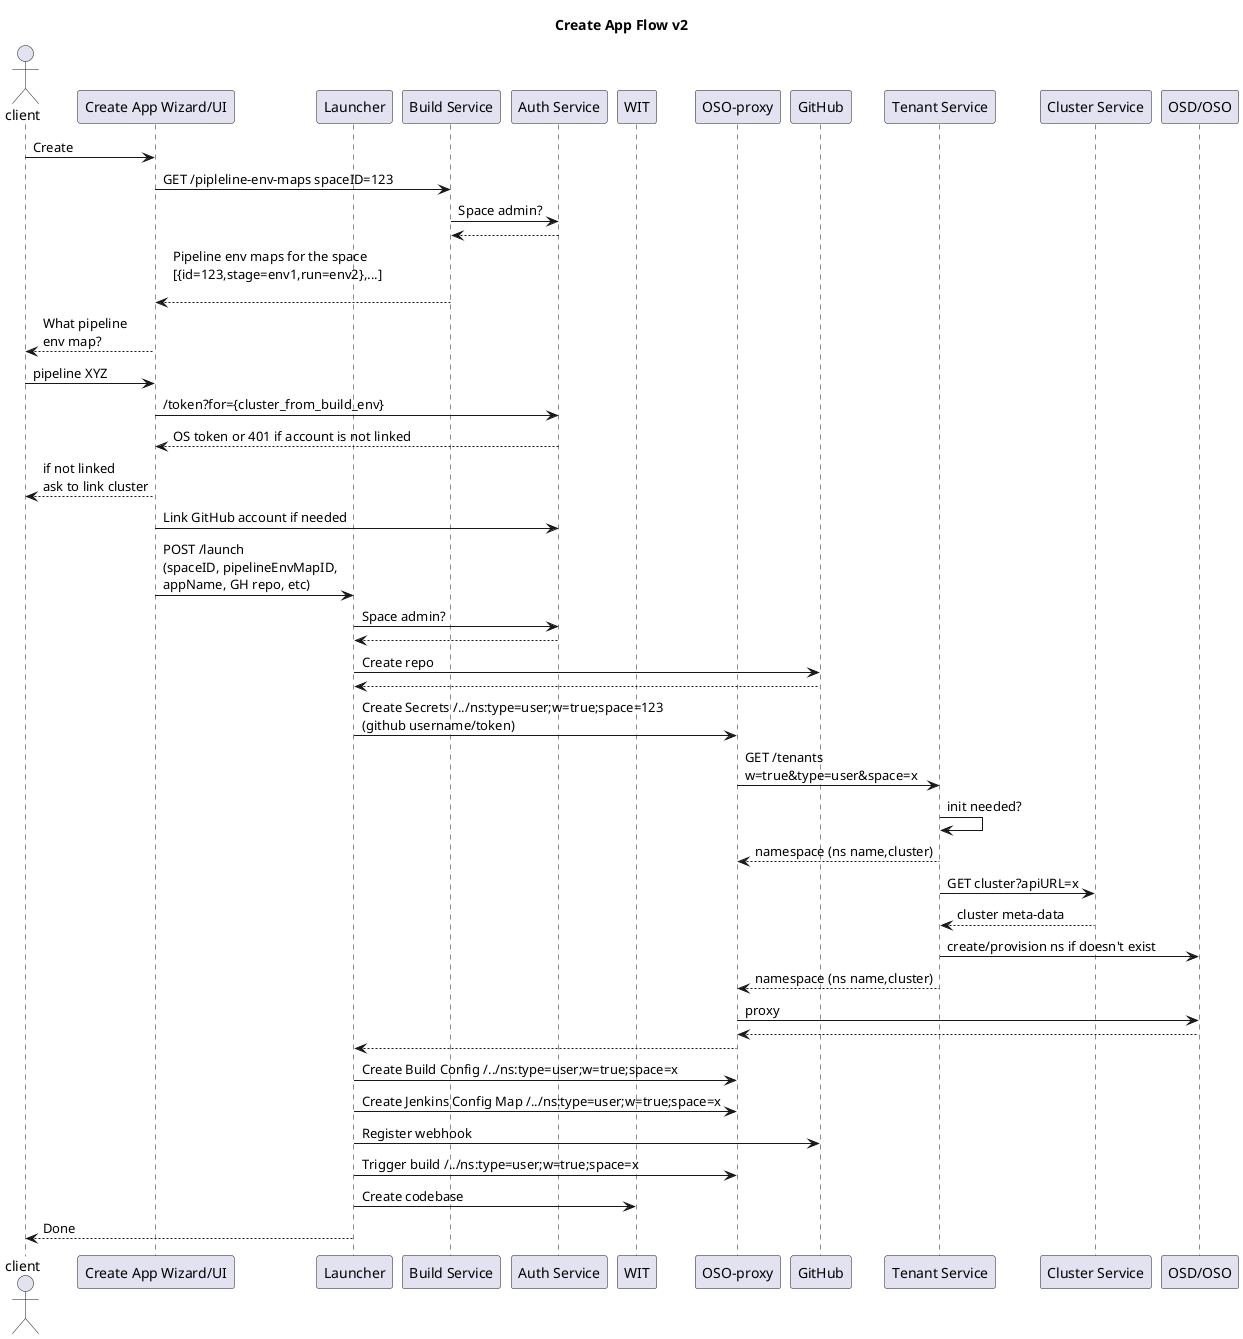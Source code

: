 @startuml
actor client

participant "Create App Wizard/UI" as ui
participant "Launcher" as ls
participant "Build Service" as bs
participant "Auth Service" as auth
participant "WIT" as wit
participant "OSO-proxy" as osp
participant "GitHub" as gh
participant "Tenant Service" as ts
participant "Cluster Service" as cs
participant "OSD/OSO" as os

title Create App Flow v2

client->ui:Create
ui->bs:GET /pipleline-env-maps spaceID=123
bs->auth:Space admin?
bs<--auth
ui<--bs:Pipeline env maps for the space\n[{id=123,stage=env1,run=env2},...]\n
client<--ui:What pipeline\nenv map?
client->ui:pipeline XYZ
ui->auth:/token?for={cluster_from_build_env}
ui<--auth:OS token or 401 if account is not linked
client<--ui:if not linked\nask to link cluster
ui->auth:Link GitHub account if needed
ui->ls:POST /launch\n(spaceID, pipelineEnvMapID,\nappName, GH repo, etc)
ls->auth:Space admin?
ls<--auth
ls->gh:Create repo
ls<--gh
ls->osp:Create Secrets /../ns:type=user;w=true;space=123 \n(github username/token)
osp->ts:GET /tenants\nw=true&type=user&space=x
ts->ts:init needed?
osp<--ts:namespace (ns name,cluster)
ts->cs:GET cluster?apiURL=x
ts<--cs:cluster meta-data
ts->os:create/provision ns if doesn't exist
osp<--ts:namespace (ns name,cluster)
osp->os:proxy
osp<--os
ls<--osp
ls->osp:Create Build Config /../ns:type=user;w=true;space=x
ls->osp:Create Jenkins Config Map /../ns:type=user;w=true;space=x
ls->gh:Register webhook
ls->osp:Trigger build /../ns:type=user;w=true;space=x
ls->wit:Create codebase
client<--ls:Done
@enduml